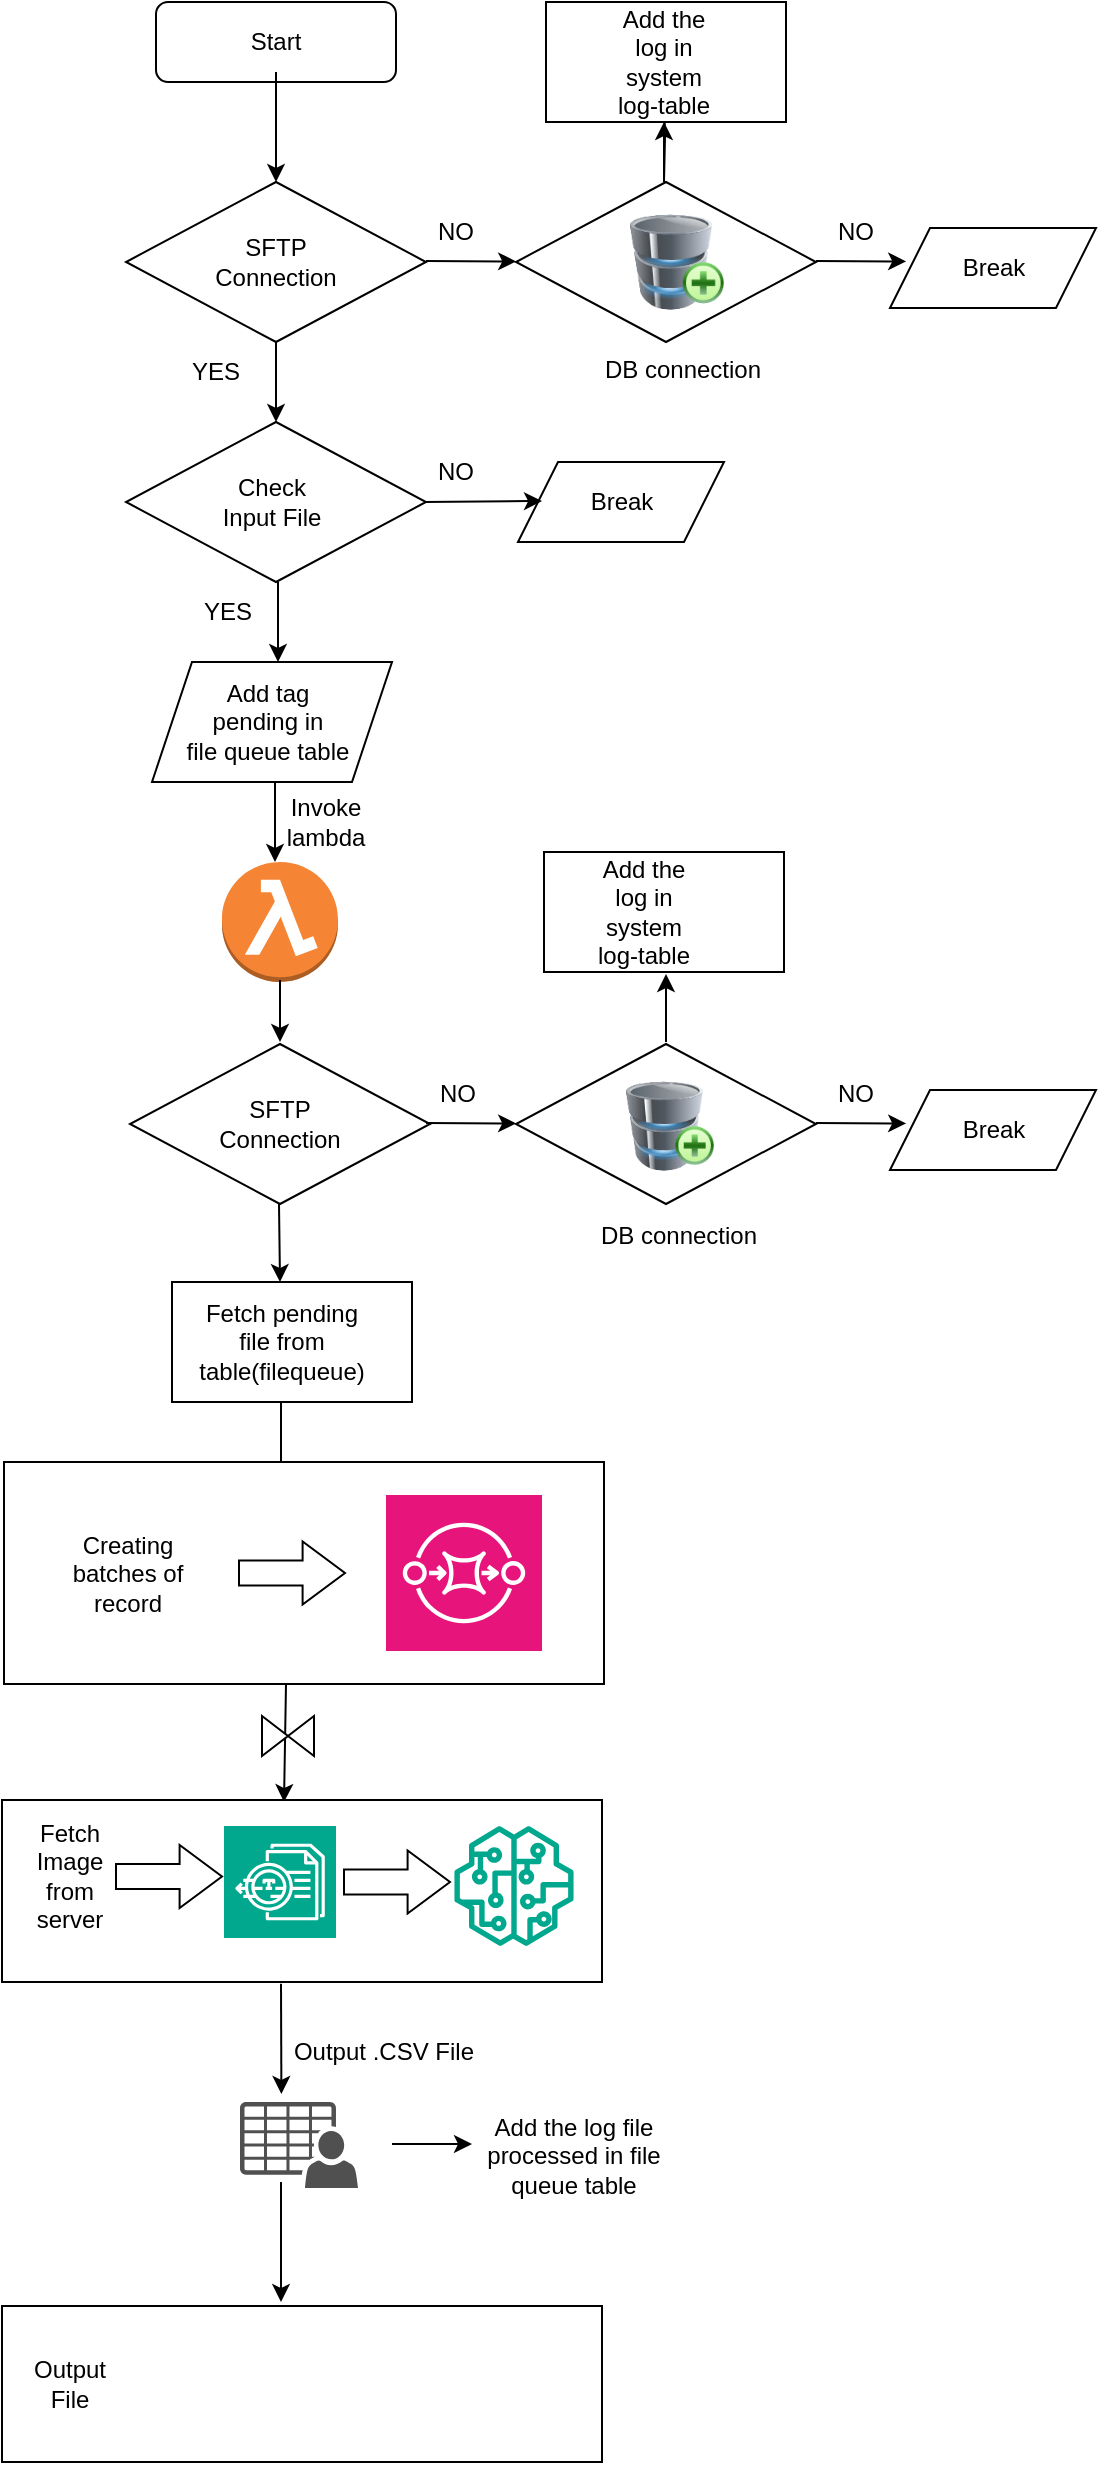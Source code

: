 <mxfile version="23.1.6" type="github">
  <diagram name="Page-1" id="2EUsOOOVj8OHihhh9qo4">
    <mxGraphModel dx="1259" dy="674" grid="1" gridSize="10" guides="1" tooltips="1" connect="1" arrows="1" fold="1" page="1" pageScale="1" pageWidth="827" pageHeight="1169" math="0" shadow="0">
      <root>
        <mxCell id="0" />
        <mxCell id="1" parent="0" />
        <mxCell id="RsuP2KSaUgANFb2woG4n-2" value="" style="rounded=1;whiteSpace=wrap;html=1;" vertex="1" parent="1">
          <mxGeometry x="286" y="30" width="120" height="40" as="geometry" />
        </mxCell>
        <mxCell id="RsuP2KSaUgANFb2woG4n-5" value="" style="edgeStyle=orthogonalEdgeStyle;rounded=0;orthogonalLoop=1;jettySize=auto;html=1;" edge="1" parent="1" source="RsuP2KSaUgANFb2woG4n-3" target="RsuP2KSaUgANFb2woG4n-4">
          <mxGeometry relative="1" as="geometry" />
        </mxCell>
        <mxCell id="RsuP2KSaUgANFb2woG4n-3" value="Start" style="text;html=1;align=center;verticalAlign=middle;whiteSpace=wrap;rounded=0;" vertex="1" parent="1">
          <mxGeometry x="316" y="35" width="60" height="30" as="geometry" />
        </mxCell>
        <mxCell id="RsuP2KSaUgANFb2woG4n-4" value="" style="rhombus;whiteSpace=wrap;html=1;" vertex="1" parent="1">
          <mxGeometry x="271" y="120" width="150" height="80" as="geometry" />
        </mxCell>
        <mxCell id="RsuP2KSaUgANFb2woG4n-6" value="SFTP&lt;br&gt;Connection" style="text;html=1;align=center;verticalAlign=middle;whiteSpace=wrap;rounded=0;" vertex="1" parent="1">
          <mxGeometry x="316" y="145" width="60" height="30" as="geometry" />
        </mxCell>
        <mxCell id="RsuP2KSaUgANFb2woG4n-7" value="" style="endArrow=classic;html=1;rounded=0;" edge="1" parent="1">
          <mxGeometry width="50" height="50" relative="1" as="geometry">
            <mxPoint x="421" y="159.5" as="sourcePoint" />
            <mxPoint x="466.088" y="159.737" as="targetPoint" />
          </mxGeometry>
        </mxCell>
        <mxCell id="RsuP2KSaUgANFb2woG4n-8" value="YES" style="text;html=1;align=center;verticalAlign=middle;whiteSpace=wrap;rounded=0;" vertex="1" parent="1">
          <mxGeometry x="286" y="200" width="60" height="30" as="geometry" />
        </mxCell>
        <mxCell id="RsuP2KSaUgANFb2woG4n-9" value="NO" style="text;html=1;align=center;verticalAlign=middle;whiteSpace=wrap;rounded=0;" vertex="1" parent="1">
          <mxGeometry x="406" y="130" width="60" height="30" as="geometry" />
        </mxCell>
        <mxCell id="RsuP2KSaUgANFb2woG4n-10" value="" style="endArrow=classic;html=1;rounded=0;" edge="1" parent="1">
          <mxGeometry width="50" height="50" relative="1" as="geometry">
            <mxPoint x="346" y="200" as="sourcePoint" />
            <mxPoint x="346" y="240" as="targetPoint" />
          </mxGeometry>
        </mxCell>
        <mxCell id="RsuP2KSaUgANFb2woG4n-13" value="" style="rhombus;whiteSpace=wrap;html=1;" vertex="1" parent="1">
          <mxGeometry x="466" y="120" width="150" height="80" as="geometry" />
        </mxCell>
        <mxCell id="RsuP2KSaUgANFb2woG4n-52" value="" style="edgeStyle=orthogonalEdgeStyle;rounded=0;orthogonalLoop=1;jettySize=auto;html=1;" edge="1" parent="1" target="RsuP2KSaUgANFb2woG4n-22">
          <mxGeometry relative="1" as="geometry">
            <mxPoint x="540" y="120" as="sourcePoint" />
          </mxGeometry>
        </mxCell>
        <mxCell id="RsuP2KSaUgANFb2woG4n-15" value="" style="endArrow=classic;html=1;rounded=0;" edge="1" parent="1">
          <mxGeometry width="50" height="50" relative="1" as="geometry">
            <mxPoint x="616" y="159.5" as="sourcePoint" />
            <mxPoint x="661.088" y="159.737" as="targetPoint" />
          </mxGeometry>
        </mxCell>
        <mxCell id="RsuP2KSaUgANFb2woG4n-17" value="NO" style="text;html=1;align=center;verticalAlign=middle;whiteSpace=wrap;rounded=0;" vertex="1" parent="1">
          <mxGeometry x="606" y="130" width="60" height="30" as="geometry" />
        </mxCell>
        <mxCell id="RsuP2KSaUgANFb2woG4n-18" value="" style="shape=parallelogram;perimeter=parallelogramPerimeter;whiteSpace=wrap;html=1;fixedSize=1;" vertex="1" parent="1">
          <mxGeometry x="653" y="143" width="103" height="40" as="geometry" />
        </mxCell>
        <mxCell id="RsuP2KSaUgANFb2woG4n-19" value="Break" style="text;html=1;align=center;verticalAlign=middle;whiteSpace=wrap;rounded=0;" vertex="1" parent="1">
          <mxGeometry x="675" y="148" width="60" height="30" as="geometry" />
        </mxCell>
        <mxCell id="RsuP2KSaUgANFb2woG4n-21" value="" style="rounded=0;whiteSpace=wrap;html=1;" vertex="1" parent="1">
          <mxGeometry x="481" y="30" width="120" height="60" as="geometry" />
        </mxCell>
        <mxCell id="RsuP2KSaUgANFb2woG4n-22" value="Add the log in system log-table" style="text;html=1;align=center;verticalAlign=middle;whiteSpace=wrap;rounded=0;" vertex="1" parent="1">
          <mxGeometry x="510" y="45" width="60" height="30" as="geometry" />
        </mxCell>
        <mxCell id="RsuP2KSaUgANFb2woG4n-25" value="" style="rhombus;whiteSpace=wrap;html=1;" vertex="1" parent="1">
          <mxGeometry x="271" y="240" width="150" height="80" as="geometry" />
        </mxCell>
        <mxCell id="RsuP2KSaUgANFb2woG4n-26" value="Check Input File" style="text;html=1;align=center;verticalAlign=middle;whiteSpace=wrap;rounded=0;" vertex="1" parent="1">
          <mxGeometry x="314" y="265" width="60" height="30" as="geometry" />
        </mxCell>
        <mxCell id="RsuP2KSaUgANFb2woG4n-27" value="" style="endArrow=classic;html=1;rounded=0;" edge="1" parent="1">
          <mxGeometry width="50" height="50" relative="1" as="geometry">
            <mxPoint x="347" y="320" as="sourcePoint" />
            <mxPoint x="347" y="360" as="targetPoint" />
          </mxGeometry>
        </mxCell>
        <mxCell id="RsuP2KSaUgANFb2woG4n-28" value="YES" style="text;html=1;align=center;verticalAlign=middle;whiteSpace=wrap;rounded=0;" vertex="1" parent="1">
          <mxGeometry x="292" y="320" width="60" height="30" as="geometry" />
        </mxCell>
        <mxCell id="RsuP2KSaUgANFb2woG4n-29" value="" style="shape=parallelogram;perimeter=parallelogramPerimeter;whiteSpace=wrap;html=1;fixedSize=1;" vertex="1" parent="1">
          <mxGeometry x="284" y="360" width="120" height="60" as="geometry" />
        </mxCell>
        <mxCell id="RsuP2KSaUgANFb2woG4n-30" value="Add tag pending in file&amp;nbsp;queue&amp;nbsp;table" style="text;html=1;align=center;verticalAlign=middle;whiteSpace=wrap;rounded=0;" vertex="1" parent="1">
          <mxGeometry x="312" y="375" width="60" height="30" as="geometry" />
        </mxCell>
        <mxCell id="RsuP2KSaUgANFb2woG4n-31" value="" style="endArrow=classic;html=1;rounded=0;" edge="1" parent="1">
          <mxGeometry width="50" height="50" relative="1" as="geometry">
            <mxPoint x="345.5" y="420" as="sourcePoint" />
            <mxPoint x="345.5" y="460" as="targetPoint" />
          </mxGeometry>
        </mxCell>
        <mxCell id="RsuP2KSaUgANFb2woG4n-32" value="" style="outlineConnect=0;dashed=0;verticalLabelPosition=bottom;verticalAlign=top;align=center;html=1;shape=mxgraph.aws3.lambda_function;fillColor=#F58534;gradientColor=none;" vertex="1" parent="1">
          <mxGeometry x="319" y="460" width="58" height="60" as="geometry" />
        </mxCell>
        <mxCell id="RsuP2KSaUgANFb2woG4n-33" value="Invoke lambda" style="text;html=1;align=center;verticalAlign=middle;whiteSpace=wrap;rounded=0;" vertex="1" parent="1">
          <mxGeometry x="341" y="425" width="60" height="30" as="geometry" />
        </mxCell>
        <mxCell id="RsuP2KSaUgANFb2woG4n-34" value="" style="rhombus;whiteSpace=wrap;html=1;" vertex="1" parent="1">
          <mxGeometry x="273" y="551" width="150" height="80" as="geometry" />
        </mxCell>
        <mxCell id="RsuP2KSaUgANFb2woG4n-36" value="" style="endArrow=classic;html=1;rounded=0;" edge="1" parent="1">
          <mxGeometry width="50" height="50" relative="1" as="geometry">
            <mxPoint x="348" y="519" as="sourcePoint" />
            <mxPoint x="348" y="550" as="targetPoint" />
          </mxGeometry>
        </mxCell>
        <mxCell id="RsuP2KSaUgANFb2woG4n-37" value="SFTP&lt;br style=&quot;border-color: var(--border-color);&quot;&gt;Connection" style="text;html=1;align=center;verticalAlign=middle;whiteSpace=wrap;rounded=0;" vertex="1" parent="1">
          <mxGeometry x="318" y="576" width="60" height="30" as="geometry" />
        </mxCell>
        <mxCell id="RsuP2KSaUgANFb2woG4n-38" value="" style="endArrow=classic;html=1;rounded=0;" edge="1" parent="1">
          <mxGeometry width="50" height="50" relative="1" as="geometry">
            <mxPoint x="421" y="590.5" as="sourcePoint" />
            <mxPoint x="466.088" y="590.737" as="targetPoint" />
          </mxGeometry>
        </mxCell>
        <mxCell id="RsuP2KSaUgANFb2woG4n-39" value="" style="rhombus;whiteSpace=wrap;html=1;" vertex="1" parent="1">
          <mxGeometry x="466" y="551" width="150" height="80" as="geometry" />
        </mxCell>
        <mxCell id="RsuP2KSaUgANFb2woG4n-41" value="" style="endArrow=classic;html=1;rounded=0;" edge="1" parent="1">
          <mxGeometry width="50" height="50" relative="1" as="geometry">
            <mxPoint x="616" y="590.5" as="sourcePoint" />
            <mxPoint x="661.088" y="590.737" as="targetPoint" />
          </mxGeometry>
        </mxCell>
        <mxCell id="RsuP2KSaUgANFb2woG4n-42" value="NO" style="text;html=1;align=center;verticalAlign=middle;whiteSpace=wrap;rounded=0;" vertex="1" parent="1">
          <mxGeometry x="606" y="561" width="60" height="30" as="geometry" />
        </mxCell>
        <mxCell id="RsuP2KSaUgANFb2woG4n-43" value="" style="shape=parallelogram;perimeter=parallelogramPerimeter;whiteSpace=wrap;html=1;fixedSize=1;" vertex="1" parent="1">
          <mxGeometry x="653" y="574" width="103" height="40" as="geometry" />
        </mxCell>
        <mxCell id="RsuP2KSaUgANFb2woG4n-44" value="Break" style="text;html=1;align=center;verticalAlign=middle;whiteSpace=wrap;rounded=0;" vertex="1" parent="1">
          <mxGeometry x="675" y="579" width="60" height="30" as="geometry" />
        </mxCell>
        <mxCell id="RsuP2KSaUgANFb2woG4n-46" value="" style="endArrow=classic;html=1;rounded=0;" edge="1" parent="1">
          <mxGeometry width="50" height="50" relative="1" as="geometry">
            <mxPoint x="540" y="120" as="sourcePoint" />
            <mxPoint x="540" y="90" as="targetPoint" />
          </mxGeometry>
        </mxCell>
        <mxCell id="RsuP2KSaUgANFb2woG4n-47" value="" style="rounded=0;whiteSpace=wrap;html=1;" vertex="1" parent="1">
          <mxGeometry x="480" y="455" width="120" height="60" as="geometry" />
        </mxCell>
        <mxCell id="RsuP2KSaUgANFb2woG4n-62" value="Add the log in system log-table" style="text;html=1;align=center;verticalAlign=middle;whiteSpace=wrap;rounded=0;" vertex="1" parent="1">
          <mxGeometry x="500" y="460" width="60" height="50" as="geometry" />
        </mxCell>
        <mxCell id="RsuP2KSaUgANFb2woG4n-63" value="" style="endArrow=classic;html=1;rounded=0;" edge="1" parent="1">
          <mxGeometry width="50" height="50" relative="1" as="geometry">
            <mxPoint x="541" y="550" as="sourcePoint" />
            <mxPoint x="541" y="516" as="targetPoint" />
          </mxGeometry>
        </mxCell>
        <mxCell id="RsuP2KSaUgANFb2woG4n-64" value="" style="shape=parallelogram;perimeter=parallelogramPerimeter;whiteSpace=wrap;html=1;fixedSize=1;" vertex="1" parent="1">
          <mxGeometry x="467" y="260" width="103" height="40" as="geometry" />
        </mxCell>
        <mxCell id="RsuP2KSaUgANFb2woG4n-65" value="Break" style="text;html=1;align=center;verticalAlign=middle;whiteSpace=wrap;rounded=0;" vertex="1" parent="1">
          <mxGeometry x="489" y="265" width="60" height="30" as="geometry" />
        </mxCell>
        <mxCell id="RsuP2KSaUgANFb2woG4n-66" value="" style="endArrow=classic;html=1;rounded=0;" edge="1" parent="1">
          <mxGeometry width="50" height="50" relative="1" as="geometry">
            <mxPoint x="420" y="280" as="sourcePoint" />
            <mxPoint x="479" y="279.5" as="targetPoint" />
          </mxGeometry>
        </mxCell>
        <mxCell id="RsuP2KSaUgANFb2woG4n-68" value="NO" style="text;html=1;align=center;verticalAlign=middle;whiteSpace=wrap;rounded=0;" vertex="1" parent="1">
          <mxGeometry x="406" y="250" width="60" height="30" as="geometry" />
        </mxCell>
        <mxCell id="RsuP2KSaUgANFb2woG4n-69" value="NO" style="text;html=1;align=center;verticalAlign=middle;whiteSpace=wrap;rounded=0;" vertex="1" parent="1">
          <mxGeometry x="407" y="561" width="60" height="30" as="geometry" />
        </mxCell>
        <mxCell id="RsuP2KSaUgANFb2woG4n-70" value="" style="endArrow=classic;html=1;rounded=0;" edge="1" parent="1">
          <mxGeometry width="50" height="50" relative="1" as="geometry">
            <mxPoint x="347.5" y="631" as="sourcePoint" />
            <mxPoint x="348" y="670" as="targetPoint" />
          </mxGeometry>
        </mxCell>
        <mxCell id="RsuP2KSaUgANFb2woG4n-73" value="" style="rounded=0;whiteSpace=wrap;html=1;" vertex="1" parent="1">
          <mxGeometry x="294" y="670" width="120" height="60" as="geometry" />
        </mxCell>
        <mxCell id="RsuP2KSaUgANFb2woG4n-74" value="Fetch pending file from table(filequeue)" style="text;html=1;align=center;verticalAlign=middle;whiteSpace=wrap;rounded=0;" vertex="1" parent="1">
          <mxGeometry x="319" y="685" width="60" height="30" as="geometry" />
        </mxCell>
        <mxCell id="RsuP2KSaUgANFb2woG4n-77" value="" style="endArrow=classic;html=1;rounded=0;" edge="1" parent="1">
          <mxGeometry width="50" height="50" relative="1" as="geometry">
            <mxPoint x="348.5" y="730" as="sourcePoint" />
            <mxPoint x="348.5" y="780" as="targetPoint" />
          </mxGeometry>
        </mxCell>
        <mxCell id="RsuP2KSaUgANFb2woG4n-84" value="" style="endArrow=classic;html=1;rounded=0;exitX=0.5;exitY=1;exitDx=0;exitDy=0;exitPerimeter=0;" edge="1" parent="1">
          <mxGeometry width="50" height="50" relative="1" as="geometry">
            <mxPoint x="351" y="871" as="sourcePoint" />
            <mxPoint x="350" y="930" as="targetPoint" />
          </mxGeometry>
        </mxCell>
        <mxCell id="RsuP2KSaUgANFb2woG4n-86" value="" style="shape=collate;html=1;direction=south;" vertex="1" parent="1">
          <mxGeometry x="339" y="887" width="26" height="20" as="geometry" />
        </mxCell>
        <mxCell id="RsuP2KSaUgANFb2woG4n-88" value="" style="sketch=0;points=[[0,0,0],[0.25,0,0],[0.5,0,0],[0.75,0,0],[1,0,0],[0,1,0],[0.25,1,0],[0.5,1,0],[0.75,1,0],[1,1,0],[0,0.25,0],[0,0.5,0],[0,0.75,0],[1,0.25,0],[1,0.5,0],[1,0.75,0]];outlineConnect=0;fontColor=#232F3E;fillColor=#01A88D;strokeColor=#ffffff;dashed=0;verticalLabelPosition=bottom;verticalAlign=top;align=center;html=1;fontSize=12;fontStyle=0;aspect=fixed;shape=mxgraph.aws4.resourceIcon;resIcon=mxgraph.aws4.textract;" vertex="1" parent="1">
          <mxGeometry x="320" y="934.25" width="50" height="50" as="geometry" />
        </mxCell>
        <mxCell id="RsuP2KSaUgANFb2woG4n-90" value="" style="rounded=0;whiteSpace=wrap;html=1;" vertex="1" parent="1">
          <mxGeometry x="209" y="929" width="300" height="91" as="geometry" />
        </mxCell>
        <mxCell id="RsuP2KSaUgANFb2woG4n-91" value="Fetch Image from server" style="text;html=1;align=center;verticalAlign=middle;whiteSpace=wrap;rounded=0;" vertex="1" parent="1">
          <mxGeometry x="213" y="952" width="60" height="30" as="geometry" />
        </mxCell>
        <mxCell id="RsuP2KSaUgANFb2woG4n-92" value="" style="shape=singleArrow;whiteSpace=wrap;html=1;arrowWidth=0.4;arrowSize=0.4;" vertex="1" parent="1">
          <mxGeometry x="266" y="951.5" width="53" height="31.5" as="geometry" />
        </mxCell>
        <mxCell id="RsuP2KSaUgANFb2woG4n-94" value="" style="sketch=0;points=[[0,0,0],[0.25,0,0],[0.5,0,0],[0.75,0,0],[1,0,0],[0,1,0],[0.25,1,0],[0.5,1,0],[0.75,1,0],[1,1,0],[0,0.25,0],[0,0.5,0],[0,0.75,0],[1,0.25,0],[1,0.5,0],[1,0.75,0]];outlineConnect=0;fontColor=#232F3E;fillColor=#01A88D;strokeColor=#ffffff;dashed=0;verticalLabelPosition=bottom;verticalAlign=top;align=center;html=1;fontSize=12;fontStyle=0;aspect=fixed;shape=mxgraph.aws4.resourceIcon;resIcon=mxgraph.aws4.textract;" vertex="1" parent="1">
          <mxGeometry x="320" y="942" width="56" height="56" as="geometry" />
        </mxCell>
        <mxCell id="RsuP2KSaUgANFb2woG4n-95" value="" style="shape=singleArrow;whiteSpace=wrap;html=1;arrowWidth=0.4;arrowSize=0.4;" vertex="1" parent="1">
          <mxGeometry x="380" y="954.25" width="53" height="31.5" as="geometry" />
        </mxCell>
        <mxCell id="RsuP2KSaUgANFb2woG4n-97" value="" style="sketch=0;outlineConnect=0;fontColor=#232F3E;gradientColor=none;fillColor=#01A88D;strokeColor=none;dashed=0;verticalLabelPosition=bottom;verticalAlign=top;align=center;html=1;fontSize=12;fontStyle=0;aspect=fixed;pointerEvents=1;shape=mxgraph.aws4.sagemaker_model;" vertex="1" parent="1">
          <mxGeometry x="435" y="942" width="60" height="60" as="geometry" />
        </mxCell>
        <mxCell id="RsuP2KSaUgANFb2woG4n-98" value="" style="rounded=0;whiteSpace=wrap;html=1;" vertex="1" parent="1">
          <mxGeometry x="210" y="760" width="300" height="111" as="geometry" />
        </mxCell>
        <mxCell id="RsuP2KSaUgANFb2woG4n-99" value="Creating batches of record" style="text;html=1;align=center;verticalAlign=middle;whiteSpace=wrap;rounded=0;" vertex="1" parent="1">
          <mxGeometry x="234" y="796.13" width="76" height="38.75" as="geometry" />
        </mxCell>
        <mxCell id="RsuP2KSaUgANFb2woG4n-100" value="" style="shape=singleArrow;whiteSpace=wrap;html=1;arrowWidth=0.4;arrowSize=0.4;" vertex="1" parent="1">
          <mxGeometry x="327.5" y="799.75" width="53" height="31.5" as="geometry" />
        </mxCell>
        <mxCell id="RsuP2KSaUgANFb2woG4n-102" value="" style="sketch=0;points=[[0,0,0],[0.25,0,0],[0.5,0,0],[0.75,0,0],[1,0,0],[0,1,0],[0.25,1,0],[0.5,1,0],[0.75,1,0],[1,1,0],[0,0.25,0],[0,0.5,0],[0,0.75,0],[1,0.25,0],[1,0.5,0],[1,0.75,0]];outlineConnect=0;fontColor=#232F3E;fillColor=#E7157B;strokeColor=#ffffff;dashed=0;verticalLabelPosition=bottom;verticalAlign=top;align=center;html=1;fontSize=12;fontStyle=0;aspect=fixed;shape=mxgraph.aws4.resourceIcon;resIcon=mxgraph.aws4.sqs;" vertex="1" parent="1">
          <mxGeometry x="401" y="776.5" width="78" height="78" as="geometry" />
        </mxCell>
        <mxCell id="RsuP2KSaUgANFb2woG4n-104" value="" style="endArrow=classic;html=1;rounded=0;exitX=0.536;exitY=1.053;exitDx=0;exitDy=0;exitPerimeter=0;" edge="1" parent="1">
          <mxGeometry width="50" height="50" relative="1" as="geometry">
            <mxPoint x="348.5" y="1020.823" as="sourcePoint" />
            <mxPoint x="348.7" y="1076" as="targetPoint" />
          </mxGeometry>
        </mxCell>
        <mxCell id="RsuP2KSaUgANFb2woG4n-105" value="" style="image;html=1;image=img/lib/clip_art/computers/Database_Add_128x128.png" vertex="1" parent="1">
          <mxGeometry x="523" y="135" width="47" height="50" as="geometry" />
        </mxCell>
        <mxCell id="RsuP2KSaUgANFb2woG4n-106" value="DB connection" style="text;html=1;align=center;verticalAlign=middle;whiteSpace=wrap;rounded=0;" vertex="1" parent="1">
          <mxGeometry x="509" y="199" width="81" height="30" as="geometry" />
        </mxCell>
        <mxCell id="RsuP2KSaUgANFb2woG4n-107" value="" style="image;html=1;image=img/lib/clip_art/computers/Database_Add_128x128.png" vertex="1" parent="1">
          <mxGeometry x="521" y="564" width="44" height="56" as="geometry" />
        </mxCell>
        <mxCell id="RsuP2KSaUgANFb2woG4n-108" value="DB connection" style="text;html=1;align=center;verticalAlign=middle;whiteSpace=wrap;rounded=0;" vertex="1" parent="1">
          <mxGeometry x="503" y="632" width="89" height="30" as="geometry" />
        </mxCell>
        <mxCell id="RsuP2KSaUgANFb2woG4n-109" value="" style="sketch=0;pointerEvents=1;shadow=0;dashed=0;html=1;strokeColor=none;fillColor=#505050;labelPosition=center;verticalLabelPosition=bottom;verticalAlign=top;outlineConnect=0;align=center;shape=mxgraph.office.users.csv_file;" vertex="1" parent="1">
          <mxGeometry x="328" y="1080" width="59" height="43" as="geometry" />
        </mxCell>
        <mxCell id="RsuP2KSaUgANFb2woG4n-110" value="Output .CSV File" style="text;html=1;align=center;verticalAlign=middle;whiteSpace=wrap;rounded=0;" vertex="1" parent="1">
          <mxGeometry x="352" y="1040" width="96" height="30" as="geometry" />
        </mxCell>
        <mxCell id="RsuP2KSaUgANFb2woG4n-111" value="" style="endArrow=classic;html=1;rounded=0;" edge="1" parent="1">
          <mxGeometry width="50" height="50" relative="1" as="geometry">
            <mxPoint x="348.5" y="1120" as="sourcePoint" />
            <mxPoint x="348.5" y="1180" as="targetPoint" />
          </mxGeometry>
        </mxCell>
        <mxCell id="RsuP2KSaUgANFb2woG4n-112" value="" style="rounded=0;whiteSpace=wrap;html=1;" vertex="1" parent="1">
          <mxGeometry x="209" y="1182" width="300" height="78" as="geometry" />
        </mxCell>
        <mxCell id="RsuP2KSaUgANFb2woG4n-113" value="Output File" style="text;html=1;align=center;verticalAlign=middle;whiteSpace=wrap;rounded=0;" vertex="1" parent="1">
          <mxGeometry x="213" y="1206" width="60" height="30" as="geometry" />
        </mxCell>
        <mxCell id="RsuP2KSaUgANFb2woG4n-114" value="" style="endArrow=classic;html=1;rounded=0;" edge="1" parent="1">
          <mxGeometry width="50" height="50" relative="1" as="geometry">
            <mxPoint x="404" y="1101" as="sourcePoint" />
            <mxPoint x="444" y="1101" as="targetPoint" />
          </mxGeometry>
        </mxCell>
        <mxCell id="RsuP2KSaUgANFb2woG4n-115" value="Add the log file processed in file queue table" style="text;html=1;align=center;verticalAlign=middle;whiteSpace=wrap;rounded=0;" vertex="1" parent="1">
          <mxGeometry x="450" y="1093" width="90" height="27" as="geometry" />
        </mxCell>
      </root>
    </mxGraphModel>
  </diagram>
</mxfile>
